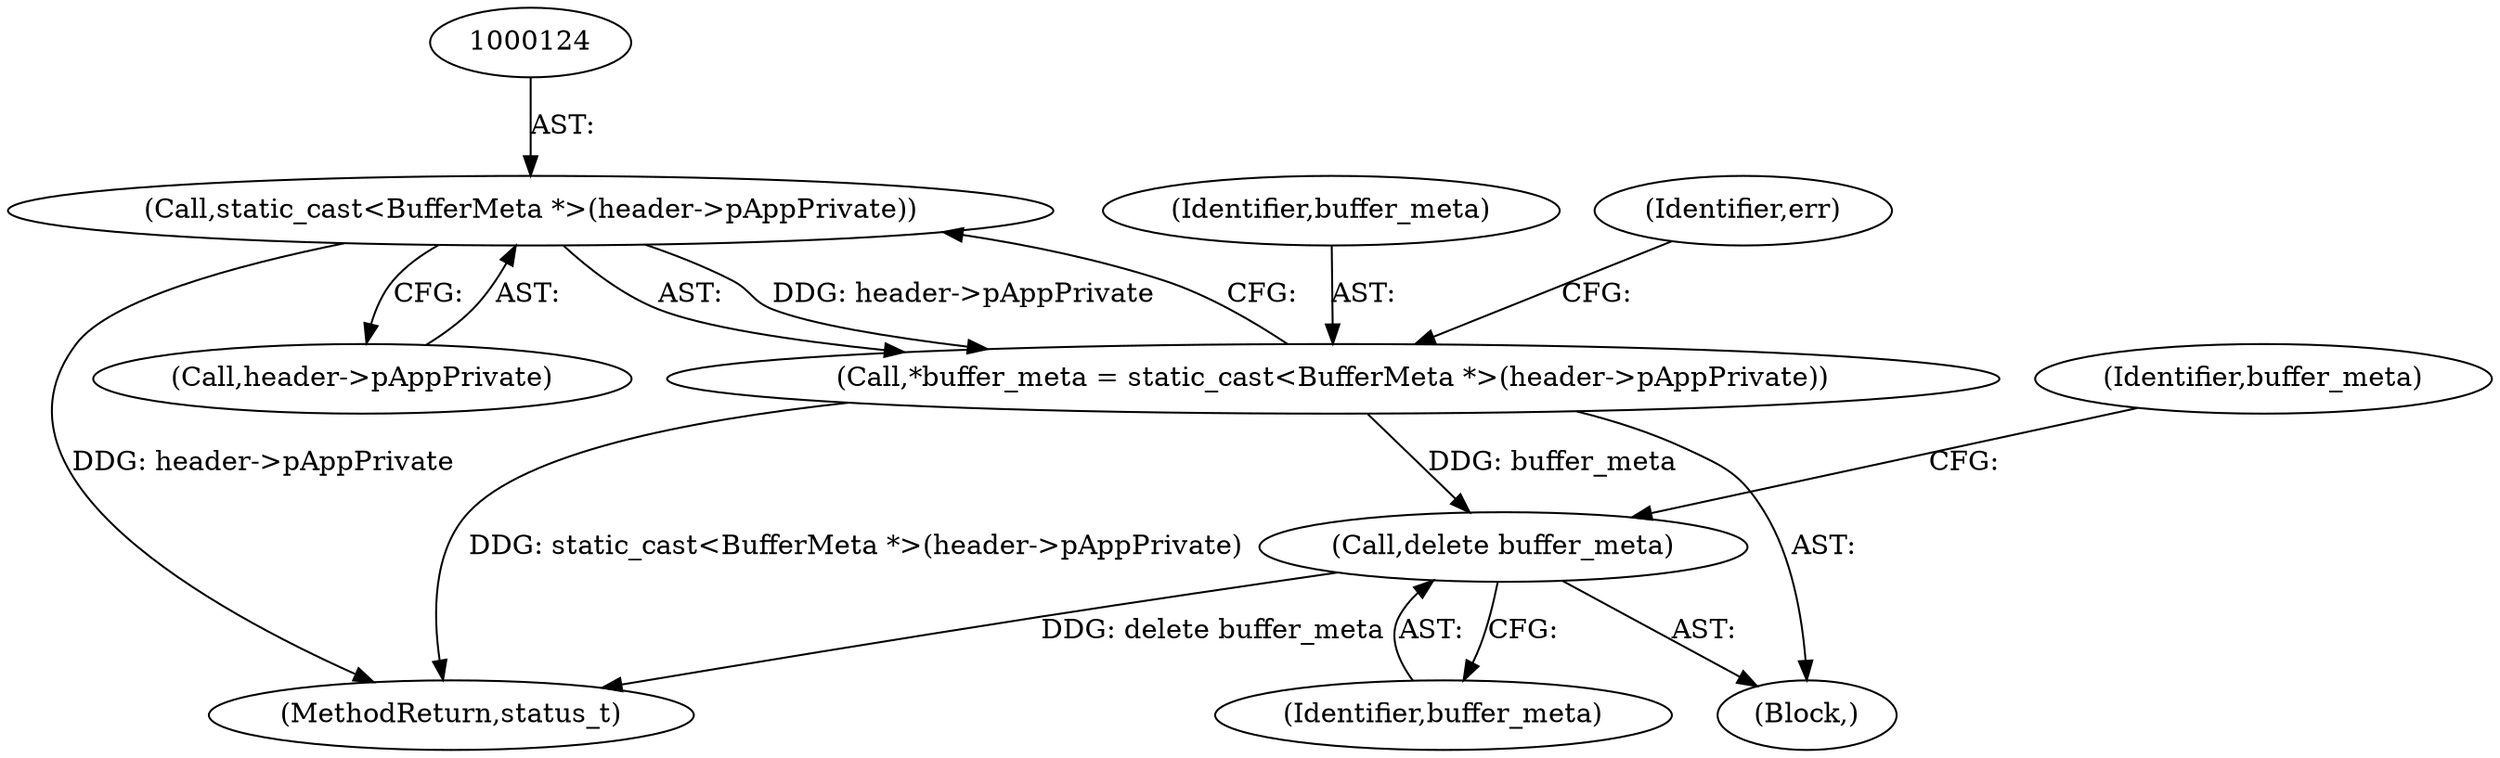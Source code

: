 digraph "0_Android_b351eabb428c7ca85a34513c64601f437923d576_7@pointer" {
"1000123" [label="(Call,static_cast<BufferMeta *>(header->pAppPrivate))"];
"1000121" [label="(Call,*buffer_meta = static_cast<BufferMeta *>(header->pAppPrivate))"];
"1000143" [label="(Call,delete buffer_meta)"];
"1000153" [label="(MethodReturn,status_t)"];
"1000123" [label="(Call,static_cast<BufferMeta *>(header->pAppPrivate))"];
"1000125" [label="(Call,header->pAppPrivate)"];
"1000130" [label="(Identifier,err)"];
"1000146" [label="(Identifier,buffer_meta)"];
"1000122" [label="(Identifier,buffer_meta)"];
"1000144" [label="(Identifier,buffer_meta)"];
"1000121" [label="(Call,*buffer_meta = static_cast<BufferMeta *>(header->pAppPrivate))"];
"1000103" [label="(Block,)"];
"1000143" [label="(Call,delete buffer_meta)"];
"1000123" -> "1000121"  [label="AST: "];
"1000123" -> "1000125"  [label="CFG: "];
"1000124" -> "1000123"  [label="AST: "];
"1000125" -> "1000123"  [label="AST: "];
"1000121" -> "1000123"  [label="CFG: "];
"1000123" -> "1000153"  [label="DDG: header->pAppPrivate"];
"1000123" -> "1000121"  [label="DDG: header->pAppPrivate"];
"1000121" -> "1000103"  [label="AST: "];
"1000122" -> "1000121"  [label="AST: "];
"1000130" -> "1000121"  [label="CFG: "];
"1000121" -> "1000153"  [label="DDG: static_cast<BufferMeta *>(header->pAppPrivate)"];
"1000121" -> "1000143"  [label="DDG: buffer_meta"];
"1000143" -> "1000103"  [label="AST: "];
"1000143" -> "1000144"  [label="CFG: "];
"1000144" -> "1000143"  [label="AST: "];
"1000146" -> "1000143"  [label="CFG: "];
"1000143" -> "1000153"  [label="DDG: delete buffer_meta"];
}
